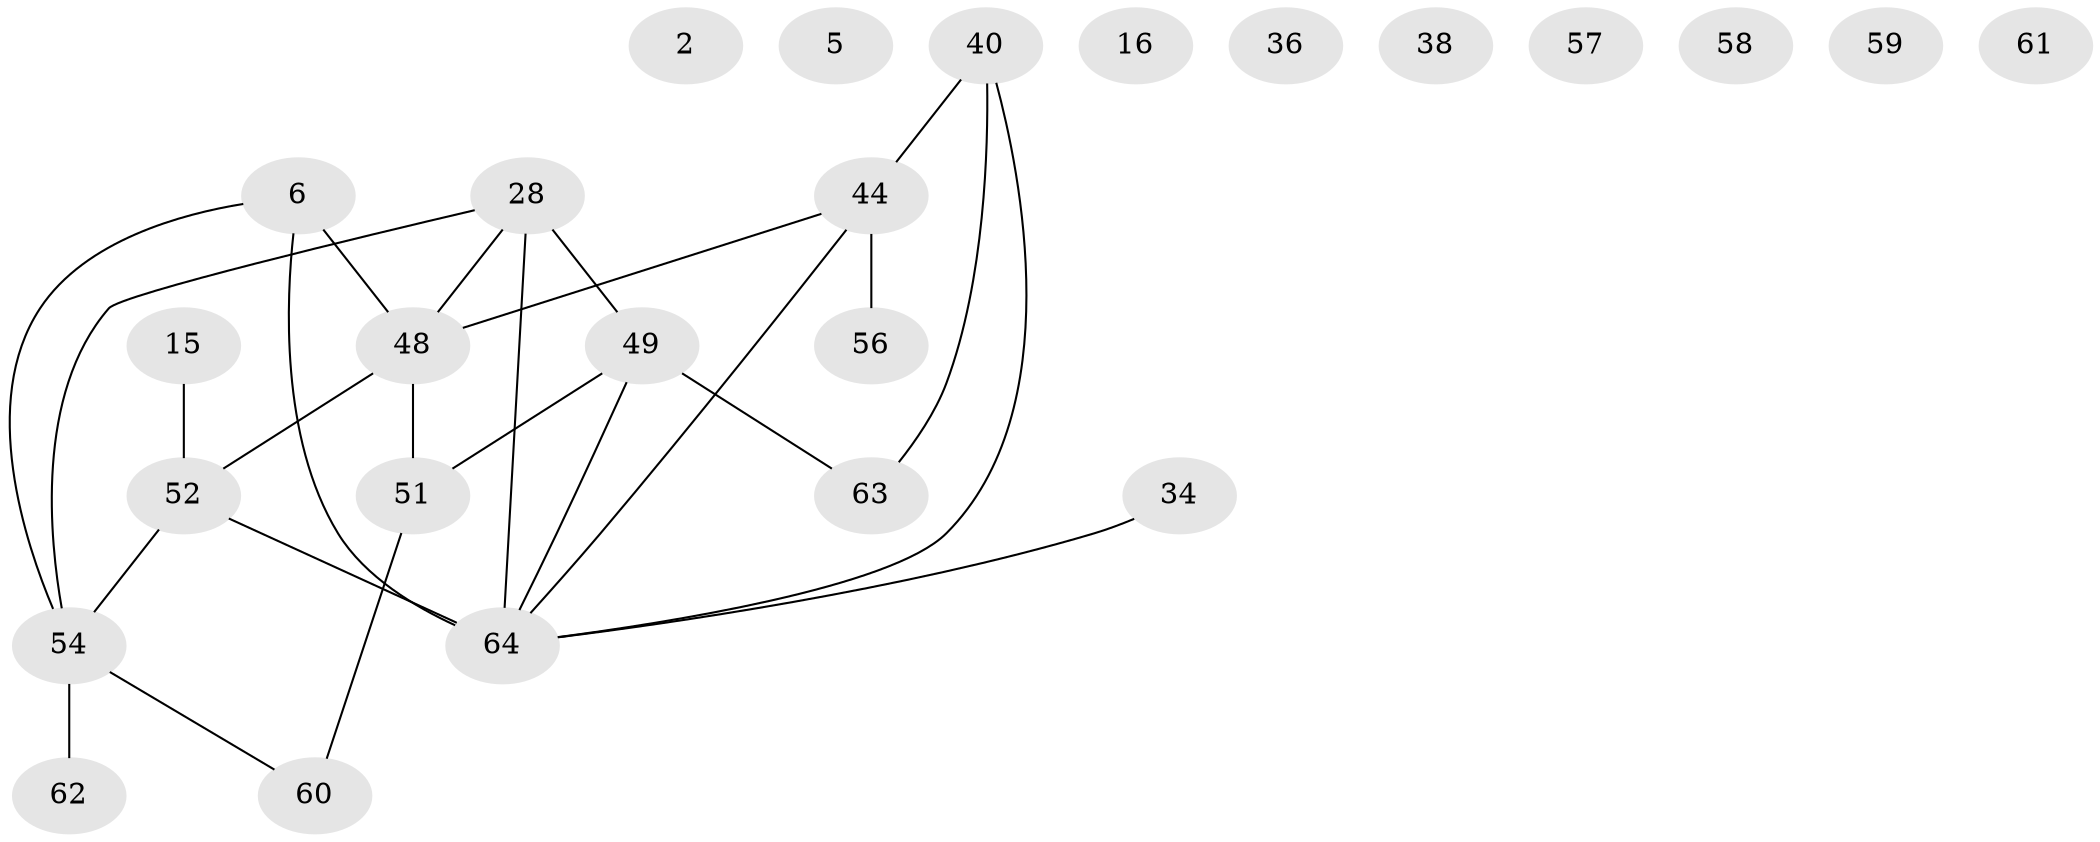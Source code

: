 // original degree distribution, {2: 0.234375, 0: 0.125, 1: 0.21875, 3: 0.203125, 7: 0.015625, 4: 0.078125, 5: 0.09375, 6: 0.03125}
// Generated by graph-tools (version 1.1) at 2025/43/03/04/25 21:43:21]
// undirected, 25 vertices, 25 edges
graph export_dot {
graph [start="1"]
  node [color=gray90,style=filled];
  2;
  5;
  6;
  15;
  16;
  28;
  34;
  36;
  38;
  40 [super="+1+12+18+30"];
  44;
  48 [super="+14+23+46+45+39+25+32"];
  49 [super="+41"];
  51 [super="+27"];
  52 [super="+7"];
  54 [super="+4+43"];
  56;
  57;
  58;
  59;
  60 [super="+29+20+53"];
  61 [super="+13"];
  62 [super="+55+22+50"];
  63;
  64 [super="+37+47+42+35"];
  6 -- 54 [weight=2];
  6 -- 64 [weight=3];
  6 -- 48 [weight=2];
  15 -- 52;
  28 -- 49 [weight=2];
  28 -- 54;
  28 -- 48;
  28 -- 64;
  34 -- 64;
  40 -- 44 [weight=2];
  40 -- 63;
  40 -- 64 [weight=2];
  44 -- 56;
  44 -- 64;
  44 -- 48;
  48 -- 51 [weight=2];
  48 -- 52;
  49 -- 51 [weight=2];
  49 -- 63 [weight=2];
  49 -- 64;
  51 -- 60;
  52 -- 54;
  52 -- 64 [weight=3];
  54 -- 62;
  54 -- 60;
}
